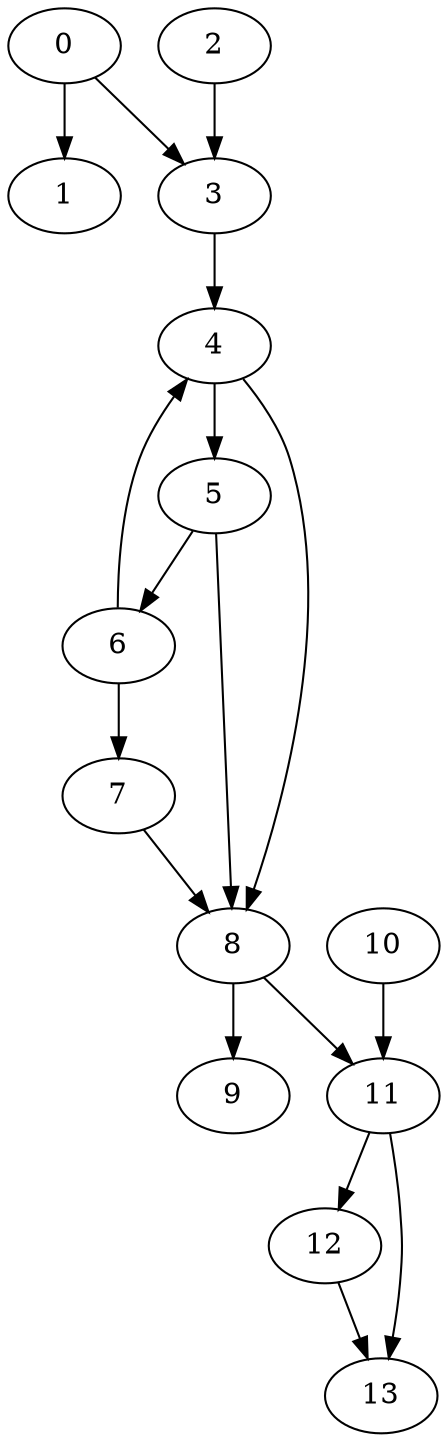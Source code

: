 digraph {
	0
	1
	2
	3
	4
	5
	6
	7
	8
	9
	10
	11
	12
	13
	8 -> 11
	10 -> 11
	0 -> 3
	2 -> 3
	3 -> 4
	6 -> 4
	4 -> 5
	0 -> 1
	8 -> 9
	11 -> 13
	12 -> 13
	5 -> 6
	6 -> 7
	4 -> 8
	5 -> 8
	7 -> 8
	11 -> 12
}
